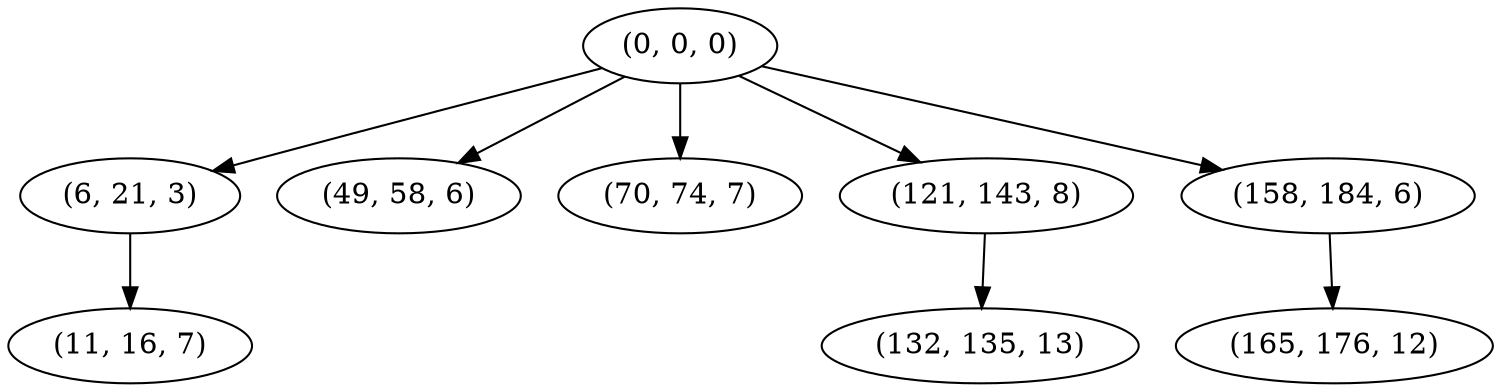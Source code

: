 digraph tree {
    "(0, 0, 0)";
    "(6, 21, 3)";
    "(11, 16, 7)";
    "(49, 58, 6)";
    "(70, 74, 7)";
    "(121, 143, 8)";
    "(132, 135, 13)";
    "(158, 184, 6)";
    "(165, 176, 12)";
    "(0, 0, 0)" -> "(6, 21, 3)";
    "(0, 0, 0)" -> "(49, 58, 6)";
    "(0, 0, 0)" -> "(70, 74, 7)";
    "(0, 0, 0)" -> "(121, 143, 8)";
    "(0, 0, 0)" -> "(158, 184, 6)";
    "(6, 21, 3)" -> "(11, 16, 7)";
    "(121, 143, 8)" -> "(132, 135, 13)";
    "(158, 184, 6)" -> "(165, 176, 12)";
}
